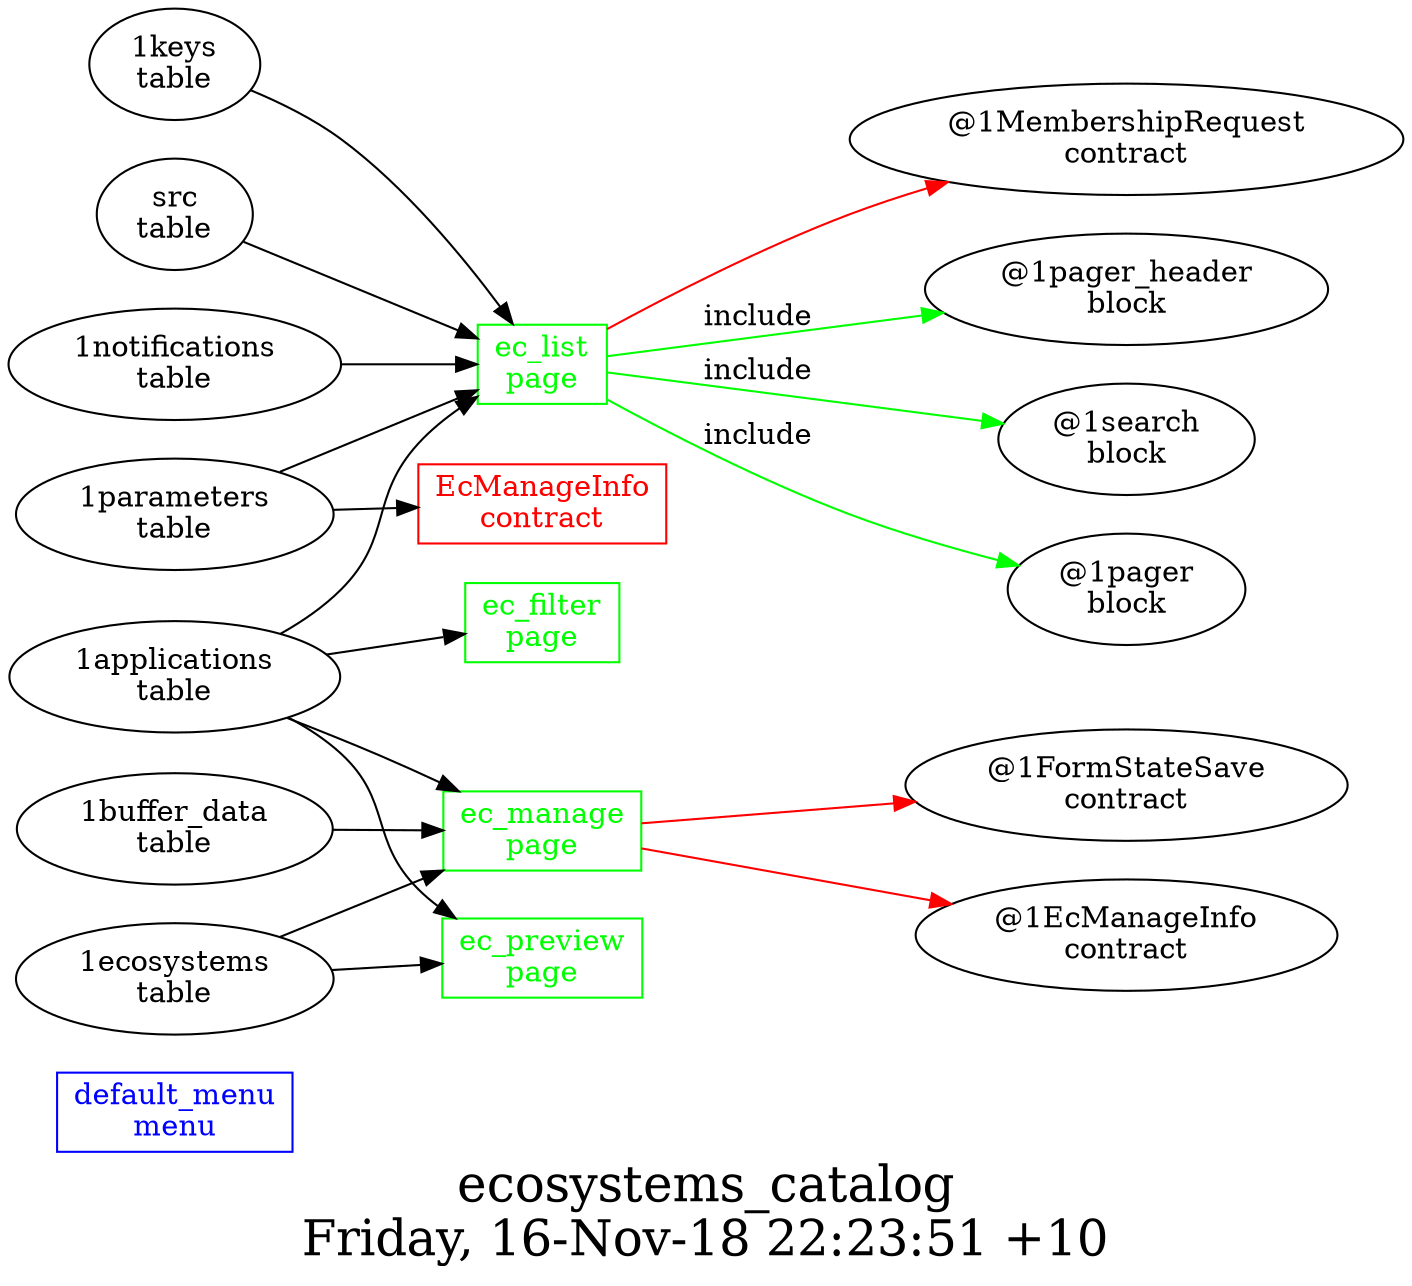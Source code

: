 digraph G {
fontsize="24";
label="ecosystems_catalog\nFriday, 16-Nov-18 22:23:51 +10";
nojustify=true;
ordering=out;
rankdir=LR;
size="30";
"default_menu\nmenu" [color=blue, fontcolor=blue, group=menus, shape=record];
"1applications\ntable" -> "ec_filter\npage"
"ec_filter\npage" [color=green, fontcolor=green, group=pages, shape=record];
"ec_list\npage" -> "@1MembershipRequest\ncontract"  [ color=red ]
"1applications\ntable" -> "ec_list\npage"
"src\ntable" -> "ec_list\npage"
"1notifications\ntable" -> "ec_list\npage"
"1keys\ntable" -> "ec_list\npage"
"1parameters\ntable" -> "ec_list\npage"
"ec_list\npage" -> "@1pager_header\nblock"  [ color=green, label=include ]
"ec_list\npage" -> "@1search\nblock"  [ color=green, label=include ]
"ec_list\npage" -> "@1pager\nblock"  [ color=green, label=include ]
"ec_list\npage" [color=green, fontcolor=green, group=pages, shape=record];
"ec_manage\npage" -> "@1FormStateSave\ncontract"  [ color=red ]
"ec_manage\npage" -> "@1EcManageInfo\ncontract"  [ color=red ]
"1applications\ntable" -> "ec_manage\npage"
"1buffer_data\ntable" -> "ec_manage\npage"
"1ecosystems\ntable" -> "ec_manage\npage"
"ec_manage\npage" [color=green, fontcolor=green, group=pages, shape=record];
"1applications\ntable" -> "ec_preview\npage"
"1ecosystems\ntable" -> "ec_preview\npage"
"ec_preview\npage" [color=green, fontcolor=green, group=pages, shape=record];
"1parameters\ntable" -> "EcManageInfo\ncontract"
"EcManageInfo\ncontract" [color=red, fontcolor=red, group=contracts, shape=record];
}
